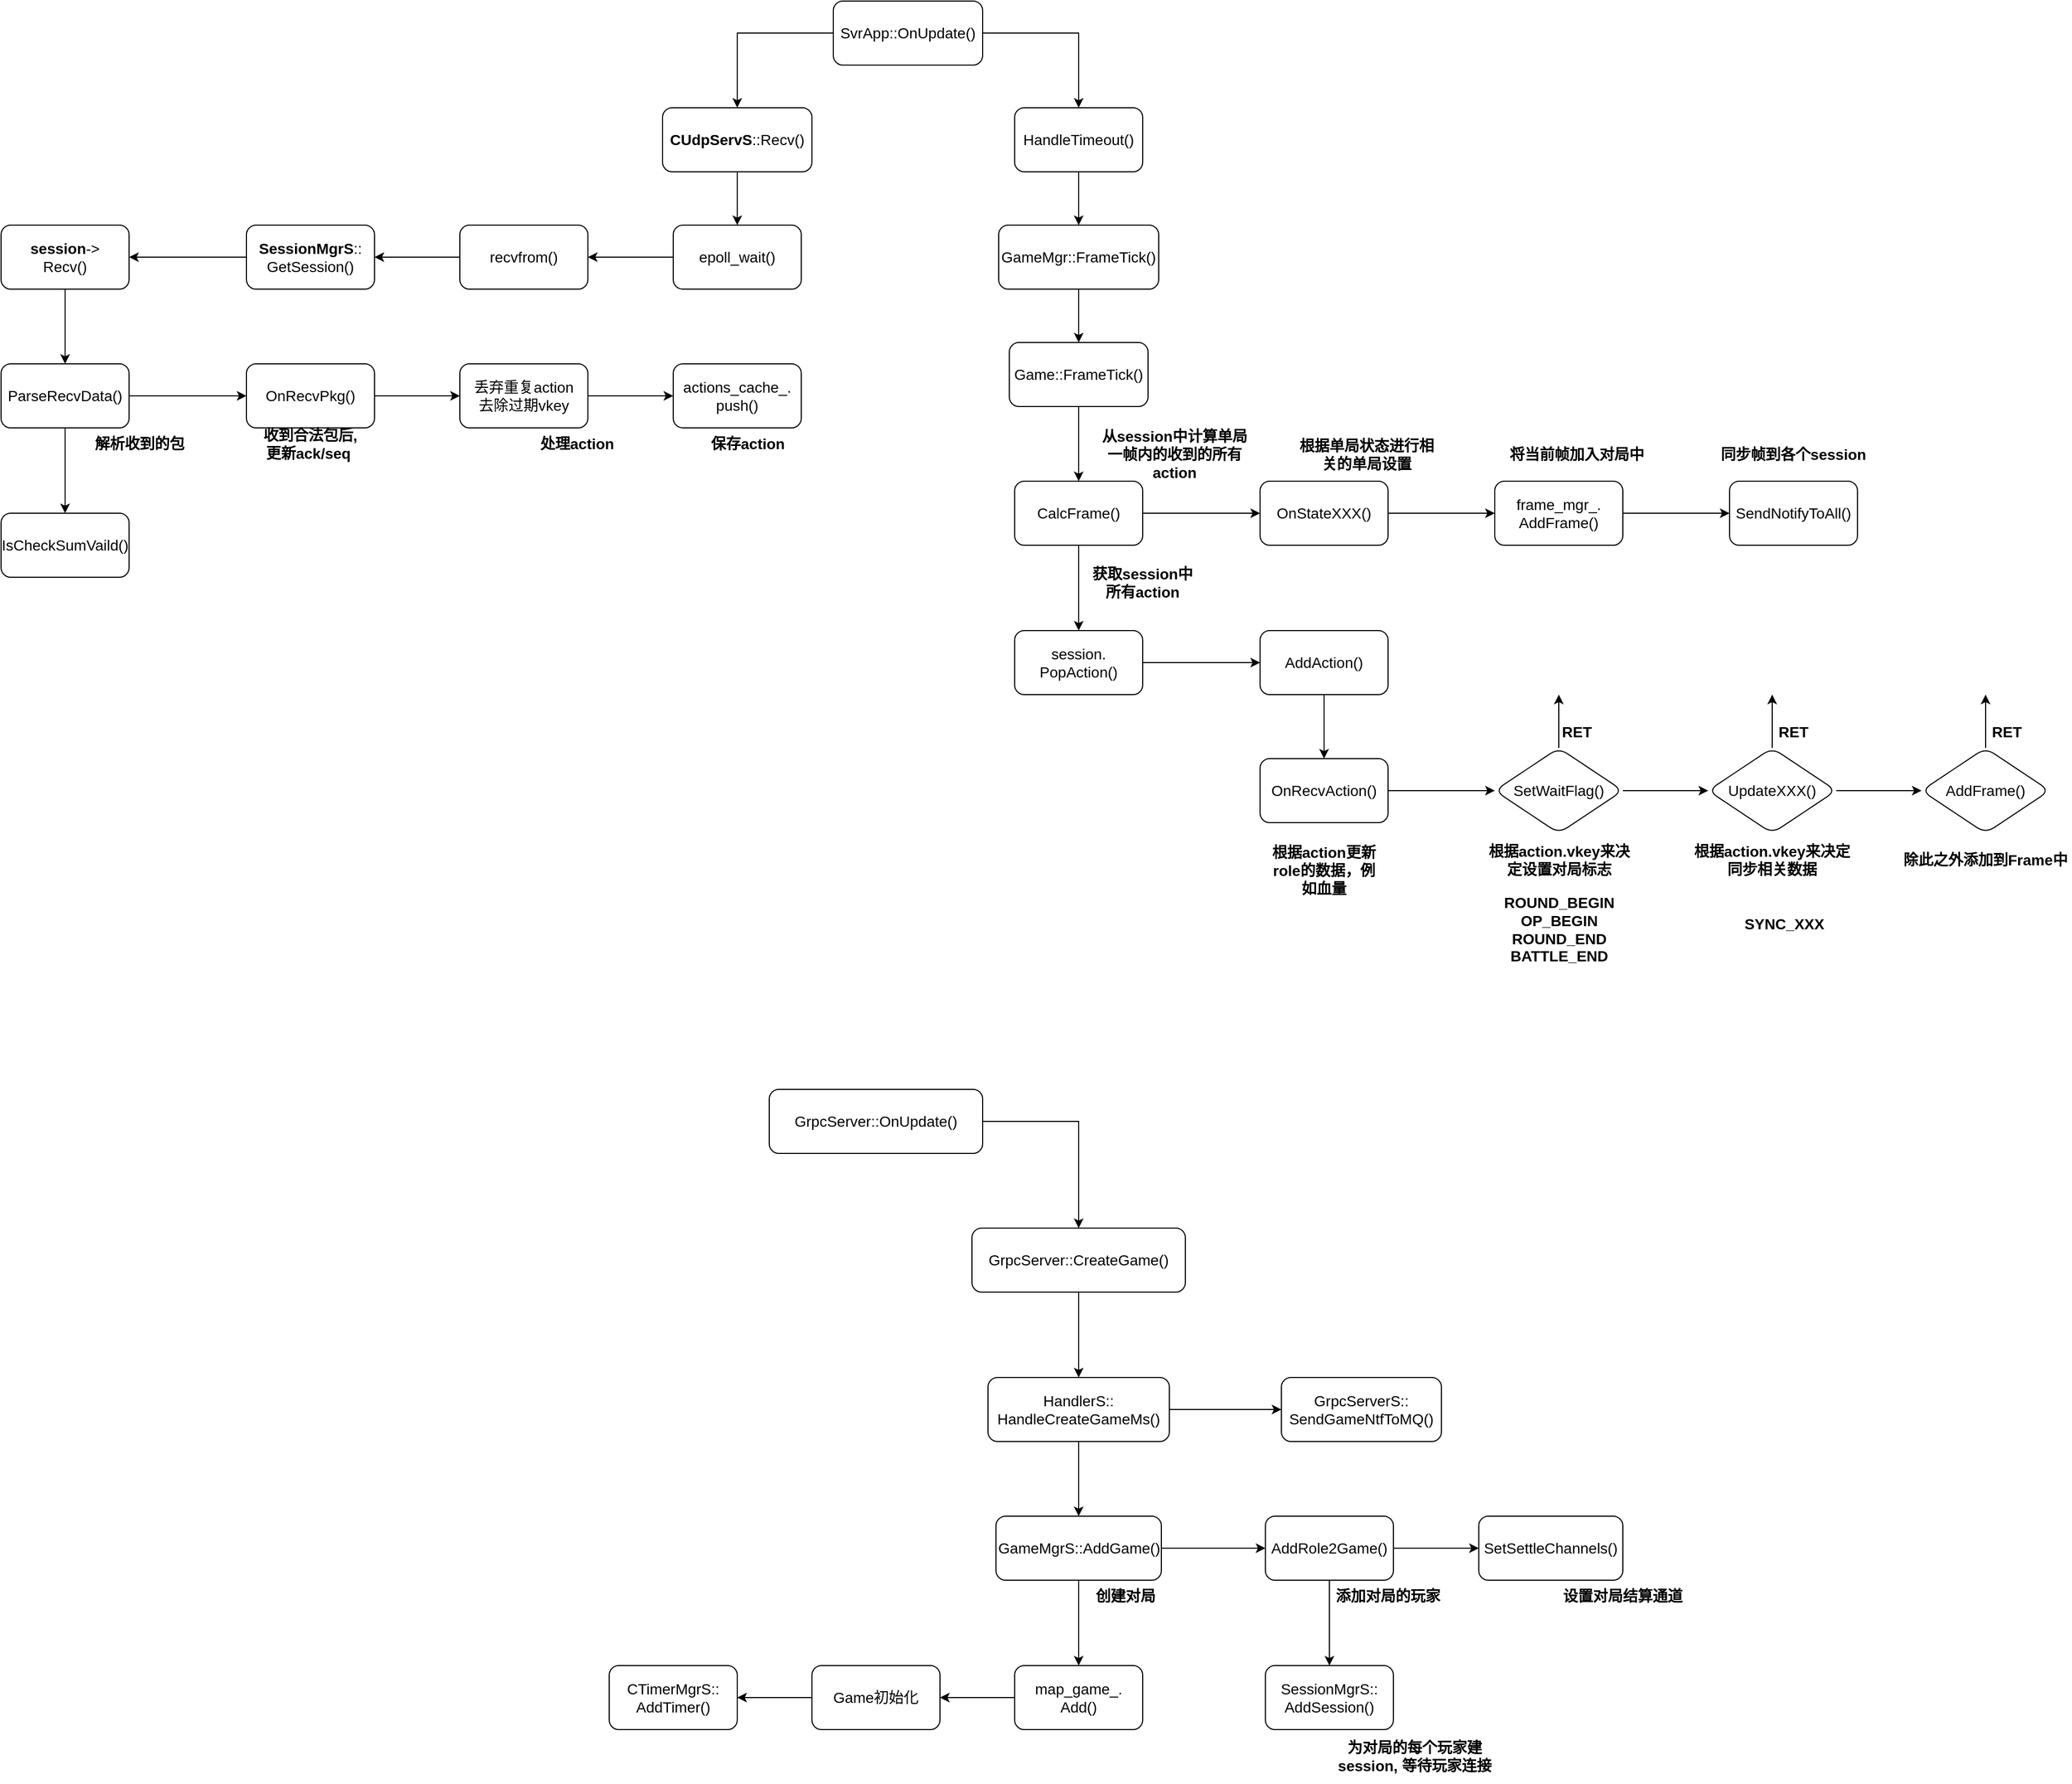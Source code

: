 <mxfile version="13.10.9" type="github">
  <diagram id="Bp6JKUOrYxHD0rqzajSv" name="Page-1">
    <mxGraphModel dx="1789" dy="1593" grid="1" gridSize="10" guides="1" tooltips="1" connect="1" arrows="1" fold="1" page="1" pageScale="1" pageWidth="827" pageHeight="1169" math="0" shadow="0">
      <root>
        <mxCell id="0" />
        <mxCell id="1" parent="0" />
        <mxCell id="sM335oUsd0Nrfm-g1LFZ-3" value="" style="edgeStyle=orthogonalEdgeStyle;rounded=0;orthogonalLoop=1;jettySize=auto;html=1;" edge="1" parent="1" source="sM335oUsd0Nrfm-g1LFZ-1" target="sM335oUsd0Nrfm-g1LFZ-2">
          <mxGeometry relative="1" as="geometry" />
        </mxCell>
        <mxCell id="sM335oUsd0Nrfm-g1LFZ-15" value="" style="edgeStyle=orthogonalEdgeStyle;rounded=0;orthogonalLoop=1;jettySize=auto;html=1;" edge="1" parent="1" source="sM335oUsd0Nrfm-g1LFZ-1" target="sM335oUsd0Nrfm-g1LFZ-14">
          <mxGeometry relative="1" as="geometry" />
        </mxCell>
        <mxCell id="sM335oUsd0Nrfm-g1LFZ-1" value="&lt;font style=&quot;font-size: 14px&quot;&gt;SvrApp::OnUpdate()&lt;/font&gt;" style="rounded=1;whiteSpace=wrap;html=1;" vertex="1" parent="1">
          <mxGeometry x="90" y="380" width="140" height="60" as="geometry" />
        </mxCell>
        <mxCell id="sM335oUsd0Nrfm-g1LFZ-5" value="" style="edgeStyle=orthogonalEdgeStyle;rounded=0;orthogonalLoop=1;jettySize=auto;html=1;" edge="1" parent="1" source="sM335oUsd0Nrfm-g1LFZ-2" target="sM335oUsd0Nrfm-g1LFZ-4">
          <mxGeometry relative="1" as="geometry" />
        </mxCell>
        <mxCell id="sM335oUsd0Nrfm-g1LFZ-2" value="&lt;font style=&quot;font-size: 14px&quot;&gt;HandleTimeout()&lt;/font&gt;" style="whiteSpace=wrap;html=1;rounded=1;" vertex="1" parent="1">
          <mxGeometry x="260" y="480" width="120" height="60" as="geometry" />
        </mxCell>
        <mxCell id="sM335oUsd0Nrfm-g1LFZ-7" value="" style="edgeStyle=orthogonalEdgeStyle;rounded=0;orthogonalLoop=1;jettySize=auto;html=1;" edge="1" parent="1" source="sM335oUsd0Nrfm-g1LFZ-4" target="sM335oUsd0Nrfm-g1LFZ-6">
          <mxGeometry relative="1" as="geometry" />
        </mxCell>
        <mxCell id="sM335oUsd0Nrfm-g1LFZ-4" value="&lt;font style=&quot;font-size: 14px&quot;&gt;GameMgr::FrameTick()&lt;/font&gt;" style="whiteSpace=wrap;html=1;rounded=1;" vertex="1" parent="1">
          <mxGeometry x="245" y="590" width="150" height="60" as="geometry" />
        </mxCell>
        <mxCell id="sM335oUsd0Nrfm-g1LFZ-34" value="" style="edgeStyle=orthogonalEdgeStyle;rounded=0;orthogonalLoop=1;jettySize=auto;html=1;" edge="1" parent="1" source="sM335oUsd0Nrfm-g1LFZ-6" target="sM335oUsd0Nrfm-g1LFZ-8">
          <mxGeometry relative="1" as="geometry" />
        </mxCell>
        <mxCell id="sM335oUsd0Nrfm-g1LFZ-6" value="&lt;font style=&quot;font-size: 14px&quot;&gt;Game::FrameTick()&lt;/font&gt;" style="whiteSpace=wrap;html=1;rounded=1;" vertex="1" parent="1">
          <mxGeometry x="255" y="700" width="130" height="60" as="geometry" />
        </mxCell>
        <mxCell id="sM335oUsd0Nrfm-g1LFZ-10" value="&lt;font style=&quot;font-size: 14px&quot;&gt;从session中计算单局一帧内的收到的所有action&lt;/font&gt;" style="text;html=1;strokeColor=none;fillColor=none;align=center;verticalAlign=middle;whiteSpace=wrap;rounded=0;fontStyle=1" vertex="1" parent="1">
          <mxGeometry x="340" y="790" width="140" height="30" as="geometry" />
        </mxCell>
        <mxCell id="sM335oUsd0Nrfm-g1LFZ-17" value="" style="edgeStyle=orthogonalEdgeStyle;rounded=0;orthogonalLoop=1;jettySize=auto;html=1;" edge="1" parent="1" source="sM335oUsd0Nrfm-g1LFZ-11" target="sM335oUsd0Nrfm-g1LFZ-16">
          <mxGeometry relative="1" as="geometry" />
        </mxCell>
        <mxCell id="sM335oUsd0Nrfm-g1LFZ-11" value="&lt;font style=&quot;font-size: 14px&quot;&gt;OnStateXXX()&lt;/font&gt;" style="whiteSpace=wrap;html=1;rounded=1;" vertex="1" parent="1">
          <mxGeometry x="490" y="830" width="120" height="60" as="geometry" />
        </mxCell>
        <mxCell id="sM335oUsd0Nrfm-g1LFZ-13" value="&lt;span style=&quot;font-size: 14px&quot;&gt;根据单局状态进行相关的单局设置&lt;/span&gt;" style="text;html=1;strokeColor=none;fillColor=none;align=center;verticalAlign=middle;whiteSpace=wrap;rounded=0;fontStyle=1" vertex="1" parent="1">
          <mxGeometry x="520" y="790" width="140" height="30" as="geometry" />
        </mxCell>
        <mxCell id="sM335oUsd0Nrfm-g1LFZ-93" value="" style="edgeStyle=orthogonalEdgeStyle;rounded=0;orthogonalLoop=1;jettySize=auto;html=1;" edge="1" parent="1" source="sM335oUsd0Nrfm-g1LFZ-14" target="sM335oUsd0Nrfm-g1LFZ-92">
          <mxGeometry relative="1" as="geometry" />
        </mxCell>
        <mxCell id="sM335oUsd0Nrfm-g1LFZ-14" value="&lt;font style=&quot;font-size: 14px&quot;&gt;&lt;b&gt;CUdpServS&lt;/b&gt;::Recv()&lt;/font&gt;" style="whiteSpace=wrap;html=1;rounded=1;" vertex="1" parent="1">
          <mxGeometry x="-70" y="480" width="140" height="60" as="geometry" />
        </mxCell>
        <mxCell id="sM335oUsd0Nrfm-g1LFZ-20" value="" style="edgeStyle=orthogonalEdgeStyle;rounded=0;orthogonalLoop=1;jettySize=auto;html=1;" edge="1" parent="1" source="sM335oUsd0Nrfm-g1LFZ-16" target="sM335oUsd0Nrfm-g1LFZ-19">
          <mxGeometry relative="1" as="geometry" />
        </mxCell>
        <mxCell id="sM335oUsd0Nrfm-g1LFZ-18" value="&lt;span style=&quot;font-size: 14px&quot;&gt;将当前帧加入对局中&lt;/span&gt;" style="text;html=1;strokeColor=none;fillColor=none;align=center;verticalAlign=middle;whiteSpace=wrap;rounded=0;fontStyle=1" vertex="1" parent="1">
          <mxGeometry x="717" y="790" width="140" height="30" as="geometry" />
        </mxCell>
        <mxCell id="sM335oUsd0Nrfm-g1LFZ-19" value="&lt;font style=&quot;font-size: 14px&quot;&gt;SendNotifyToAll()&lt;/font&gt;" style="whiteSpace=wrap;html=1;rounded=1;" vertex="1" parent="1">
          <mxGeometry x="930" y="830" width="120" height="60" as="geometry" />
        </mxCell>
        <mxCell id="sM335oUsd0Nrfm-g1LFZ-21" value="&lt;span style=&quot;font-size: 14px&quot;&gt;同步帧到各个session&lt;/span&gt;" style="text;html=1;strokeColor=none;fillColor=none;align=center;verticalAlign=middle;whiteSpace=wrap;rounded=0;fontStyle=1" vertex="1" parent="1">
          <mxGeometry x="920" y="790" width="140" height="30" as="geometry" />
        </mxCell>
        <mxCell id="sM335oUsd0Nrfm-g1LFZ-25" value="" style="edgeStyle=orthogonalEdgeStyle;rounded=0;orthogonalLoop=1;jettySize=auto;html=1;" edge="1" parent="1" source="sM335oUsd0Nrfm-g1LFZ-22" target="sM335oUsd0Nrfm-g1LFZ-24">
          <mxGeometry relative="1" as="geometry" />
        </mxCell>
        <mxCell id="sM335oUsd0Nrfm-g1LFZ-22" value="&lt;font style=&quot;font-size: 14px&quot;&gt;session.&lt;br&gt;PopAction()&lt;/font&gt;" style="whiteSpace=wrap;html=1;rounded=1;" vertex="1" parent="1">
          <mxGeometry x="260" y="970" width="120" height="60" as="geometry" />
        </mxCell>
        <mxCell id="sM335oUsd0Nrfm-g1LFZ-33" value="" style="edgeStyle=orthogonalEdgeStyle;rounded=0;orthogonalLoop=1;jettySize=auto;html=1;" edge="1" parent="1" source="sM335oUsd0Nrfm-g1LFZ-24" target="sM335oUsd0Nrfm-g1LFZ-32">
          <mxGeometry relative="1" as="geometry" />
        </mxCell>
        <mxCell id="sM335oUsd0Nrfm-g1LFZ-24" value="&lt;span style=&quot;font-size: 14px&quot;&gt;AddAction()&lt;/span&gt;" style="whiteSpace=wrap;html=1;rounded=1;" vertex="1" parent="1">
          <mxGeometry x="490" y="970" width="120" height="60" as="geometry" />
        </mxCell>
        <mxCell id="sM335oUsd0Nrfm-g1LFZ-16" value="&lt;font style=&quot;font-size: 14px&quot;&gt;frame_mgr_.&lt;br&gt;AddFrame()&lt;/font&gt;" style="whiteSpace=wrap;html=1;rounded=1;" vertex="1" parent="1">
          <mxGeometry x="710" y="830" width="120" height="60" as="geometry" />
        </mxCell>
        <mxCell id="sM335oUsd0Nrfm-g1LFZ-35" value="" style="edgeStyle=orthogonalEdgeStyle;rounded=0;orthogonalLoop=1;jettySize=auto;html=1;" edge="1" parent="1" source="sM335oUsd0Nrfm-g1LFZ-8" target="sM335oUsd0Nrfm-g1LFZ-11">
          <mxGeometry relative="1" as="geometry" />
        </mxCell>
        <mxCell id="sM335oUsd0Nrfm-g1LFZ-36" value="" style="edgeStyle=orthogonalEdgeStyle;rounded=0;orthogonalLoop=1;jettySize=auto;html=1;" edge="1" parent="1" source="sM335oUsd0Nrfm-g1LFZ-8" target="sM335oUsd0Nrfm-g1LFZ-22">
          <mxGeometry relative="1" as="geometry" />
        </mxCell>
        <mxCell id="sM335oUsd0Nrfm-g1LFZ-8" value="&lt;font style=&quot;font-size: 14px&quot;&gt;CalcFrame()&lt;/font&gt;" style="whiteSpace=wrap;html=1;rounded=1;" vertex="1" parent="1">
          <mxGeometry x="260" y="830" width="120" height="60" as="geometry" />
        </mxCell>
        <mxCell id="sM335oUsd0Nrfm-g1LFZ-31" value="&lt;font style=&quot;font-size: 14px&quot;&gt;获取session中所有action&lt;/font&gt;" style="text;html=1;strokeColor=none;fillColor=none;align=center;verticalAlign=middle;whiteSpace=wrap;rounded=0;fontStyle=1" vertex="1" parent="1">
          <mxGeometry x="330" y="910" width="100" height="30" as="geometry" />
        </mxCell>
        <mxCell id="sM335oUsd0Nrfm-g1LFZ-44" value="" style="edgeStyle=orthogonalEdgeStyle;rounded=0;orthogonalLoop=1;jettySize=auto;html=1;" edge="1" parent="1" source="sM335oUsd0Nrfm-g1LFZ-32" target="sM335oUsd0Nrfm-g1LFZ-43">
          <mxGeometry relative="1" as="geometry" />
        </mxCell>
        <mxCell id="sM335oUsd0Nrfm-g1LFZ-32" value="&lt;font style=&quot;font-size: 14px&quot;&gt;OnRecvAction()&lt;/font&gt;" style="whiteSpace=wrap;html=1;rounded=1;" vertex="1" parent="1">
          <mxGeometry x="490" y="1090" width="120" height="60" as="geometry" />
        </mxCell>
        <mxCell id="sM335oUsd0Nrfm-g1LFZ-37" value="&lt;span style=&quot;font-size: 14px&quot;&gt;根据action更新role的数据，例如血量&lt;/span&gt;" style="text;html=1;strokeColor=none;fillColor=none;align=center;verticalAlign=middle;whiteSpace=wrap;rounded=0;fontStyle=1" vertex="1" parent="1">
          <mxGeometry x="500" y="1170" width="100" height="50" as="geometry" />
        </mxCell>
        <mxCell id="sM335oUsd0Nrfm-g1LFZ-54" value="" style="edgeStyle=orthogonalEdgeStyle;rounded=0;orthogonalLoop=1;jettySize=auto;html=1;" edge="1" parent="1" source="sM335oUsd0Nrfm-g1LFZ-43" target="sM335oUsd0Nrfm-g1LFZ-53">
          <mxGeometry relative="1" as="geometry" />
        </mxCell>
        <mxCell id="sM335oUsd0Nrfm-g1LFZ-43" value="&lt;font style=&quot;font-size: 14px&quot;&gt;SetWaitFlag()&lt;/font&gt;" style="rhombus;whiteSpace=wrap;html=1;rounded=1;" vertex="1" parent="1">
          <mxGeometry x="710" y="1080" width="120" height="80" as="geometry" />
        </mxCell>
        <mxCell id="sM335oUsd0Nrfm-g1LFZ-45" value="&lt;span style=&quot;font-size: 14px&quot;&gt;根据action.vkey来决定设置对局标志&lt;/span&gt;" style="text;html=1;strokeColor=none;fillColor=none;align=center;verticalAlign=middle;whiteSpace=wrap;rounded=0;fontStyle=1" vertex="1" parent="1">
          <mxGeometry x="698.5" y="1160" width="143" height="50" as="geometry" />
        </mxCell>
        <mxCell id="sM335oUsd0Nrfm-g1LFZ-50" value="" style="edgeStyle=orthogonalEdgeStyle;rounded=0;orthogonalLoop=1;jettySize=auto;html=1;" edge="1" parent="1" source="sM335oUsd0Nrfm-g1LFZ-43">
          <mxGeometry relative="1" as="geometry">
            <mxPoint x="560" y="1040" as="sourcePoint" />
            <mxPoint x="770" y="1030" as="targetPoint" />
          </mxGeometry>
        </mxCell>
        <mxCell id="sM335oUsd0Nrfm-g1LFZ-59" value="" style="edgeStyle=orthogonalEdgeStyle;rounded=0;orthogonalLoop=1;jettySize=auto;html=1;" edge="1" parent="1" source="sM335oUsd0Nrfm-g1LFZ-53" target="sM335oUsd0Nrfm-g1LFZ-58">
          <mxGeometry relative="1" as="geometry" />
        </mxCell>
        <mxCell id="sM335oUsd0Nrfm-g1LFZ-53" value="&lt;font style=&quot;font-size: 14px&quot;&gt;UpdateXXX()&lt;/font&gt;" style="rhombus;whiteSpace=wrap;html=1;rounded=1;" vertex="1" parent="1">
          <mxGeometry x="910" y="1080" width="120" height="80" as="geometry" />
        </mxCell>
        <mxCell id="sM335oUsd0Nrfm-g1LFZ-55" value="&lt;span style=&quot;font-size: 14px&quot;&gt;除此之外添加到Frame中&lt;/span&gt;" style="text;html=1;strokeColor=none;fillColor=none;align=center;verticalAlign=middle;whiteSpace=wrap;rounded=0;fontStyle=1" vertex="1" parent="1">
          <mxGeometry x="1090" y="1160" width="160" height="50" as="geometry" />
        </mxCell>
        <mxCell id="sM335oUsd0Nrfm-g1LFZ-56" value="&lt;font&gt;&lt;font style=&quot;font-size: 14px&quot;&gt;ROUND_BEGIN&lt;br&gt;OP_BEGIN&lt;br&gt;ROUND_END&lt;br&gt;BATTLE_END&lt;/font&gt;&lt;br&gt;&lt;/font&gt;" style="text;html=1;strokeColor=none;fillColor=none;align=center;verticalAlign=middle;whiteSpace=wrap;rounded=0;fontStyle=1" vertex="1" parent="1">
          <mxGeometry x="698.5" y="1220" width="143" height="60" as="geometry" />
        </mxCell>
        <mxCell id="sM335oUsd0Nrfm-g1LFZ-58" value="&lt;span style=&quot;font-size: 14px&quot;&gt;AddFrame()&lt;/span&gt;" style="rhombus;whiteSpace=wrap;html=1;rounded=1;" vertex="1" parent="1">
          <mxGeometry x="1110" y="1080" width="120" height="80" as="geometry" />
        </mxCell>
        <mxCell id="sM335oUsd0Nrfm-g1LFZ-60" value="&lt;span style=&quot;font-size: 14px&quot;&gt;根据action.vkey来决定&lt;br&gt;同步相关数据&lt;br&gt;&lt;/span&gt;" style="text;html=1;strokeColor=none;fillColor=none;align=center;verticalAlign=middle;whiteSpace=wrap;rounded=0;fontStyle=1" vertex="1" parent="1">
          <mxGeometry x="890" y="1160" width="160" height="50" as="geometry" />
        </mxCell>
        <mxCell id="sM335oUsd0Nrfm-g1LFZ-61" value="&lt;span style=&quot;font-size: 14px&quot;&gt;SYNC_XXX&lt;/span&gt;" style="text;html=1;strokeColor=none;fillColor=none;align=center;verticalAlign=middle;whiteSpace=wrap;rounded=0;fontStyle=1" vertex="1" parent="1">
          <mxGeometry x="910" y="1220" width="143" height="50" as="geometry" />
        </mxCell>
        <mxCell id="sM335oUsd0Nrfm-g1LFZ-62" value="" style="edgeStyle=orthogonalEdgeStyle;rounded=0;orthogonalLoop=1;jettySize=auto;html=1;exitX=0.5;exitY=0;exitDx=0;exitDy=0;" edge="1" parent="1" source="sM335oUsd0Nrfm-g1LFZ-53">
          <mxGeometry relative="1" as="geometry">
            <mxPoint x="780" y="1090" as="sourcePoint" />
            <mxPoint x="970" y="1030" as="targetPoint" />
          </mxGeometry>
        </mxCell>
        <mxCell id="sM335oUsd0Nrfm-g1LFZ-63" value="" style="endArrow=classic;html=1;exitX=0.5;exitY=0;exitDx=0;exitDy=0;" edge="1" parent="1" source="sM335oUsd0Nrfm-g1LFZ-58">
          <mxGeometry width="50" height="50" relative="1" as="geometry">
            <mxPoint x="1150" y="1030" as="sourcePoint" />
            <mxPoint x="1170" y="1030" as="targetPoint" />
          </mxGeometry>
        </mxCell>
        <mxCell id="sM335oUsd0Nrfm-g1LFZ-64" value="&lt;span style=&quot;font-size: 14px&quot;&gt;RET&lt;/span&gt;" style="text;html=1;strokeColor=none;fillColor=none;align=center;verticalAlign=middle;whiteSpace=wrap;rounded=0;fontStyle=1" vertex="1" parent="1">
          <mxGeometry x="767" y="1050" width="40" height="30" as="geometry" />
        </mxCell>
        <mxCell id="sM335oUsd0Nrfm-g1LFZ-65" value="&lt;span style=&quot;font-size: 14px&quot;&gt;RET&lt;/span&gt;" style="text;html=1;strokeColor=none;fillColor=none;align=center;verticalAlign=middle;whiteSpace=wrap;rounded=0;fontStyle=1" vertex="1" parent="1">
          <mxGeometry x="970" y="1050" width="40" height="30" as="geometry" />
        </mxCell>
        <mxCell id="sM335oUsd0Nrfm-g1LFZ-66" value="&lt;span style=&quot;font-size: 14px&quot;&gt;RET&lt;/span&gt;" style="text;html=1;strokeColor=none;fillColor=none;align=center;verticalAlign=middle;whiteSpace=wrap;rounded=0;fontStyle=1" vertex="1" parent="1">
          <mxGeometry x="1170" y="1050" width="40" height="30" as="geometry" />
        </mxCell>
        <mxCell id="sM335oUsd0Nrfm-g1LFZ-69" value="" style="edgeStyle=orthogonalEdgeStyle;rounded=0;orthogonalLoop=1;jettySize=auto;html=1;exitX=1;exitY=0.5;exitDx=0;exitDy=0;" edge="1" parent="1" source="sM335oUsd0Nrfm-g1LFZ-67" target="sM335oUsd0Nrfm-g1LFZ-68">
          <mxGeometry relative="1" as="geometry" />
        </mxCell>
        <mxCell id="sM335oUsd0Nrfm-g1LFZ-67" value="&lt;font style=&quot;font-size: 14px&quot;&gt;GrpcServer::OnUpdate()&lt;/font&gt;" style="rounded=1;whiteSpace=wrap;html=1;" vertex="1" parent="1">
          <mxGeometry x="30" y="1400" width="200" height="60" as="geometry" />
        </mxCell>
        <mxCell id="sM335oUsd0Nrfm-g1LFZ-71" value="" style="edgeStyle=orthogonalEdgeStyle;rounded=0;orthogonalLoop=1;jettySize=auto;html=1;" edge="1" parent="1" source="sM335oUsd0Nrfm-g1LFZ-68" target="sM335oUsd0Nrfm-g1LFZ-70">
          <mxGeometry relative="1" as="geometry" />
        </mxCell>
        <mxCell id="sM335oUsd0Nrfm-g1LFZ-68" value="&lt;font style=&quot;font-size: 14px&quot;&gt;GrpcServer::CreateGame()&lt;/font&gt;" style="rounded=1;whiteSpace=wrap;html=1;" vertex="1" parent="1">
          <mxGeometry x="220" y="1530" width="200" height="60" as="geometry" />
        </mxCell>
        <mxCell id="sM335oUsd0Nrfm-g1LFZ-73" value="" style="edgeStyle=orthogonalEdgeStyle;rounded=0;orthogonalLoop=1;jettySize=auto;html=1;" edge="1" parent="1" source="sM335oUsd0Nrfm-g1LFZ-70" target="sM335oUsd0Nrfm-g1LFZ-72">
          <mxGeometry relative="1" as="geometry" />
        </mxCell>
        <mxCell id="sM335oUsd0Nrfm-g1LFZ-85" value="" style="edgeStyle=orthogonalEdgeStyle;rounded=0;orthogonalLoop=1;jettySize=auto;html=1;" edge="1" parent="1" source="sM335oUsd0Nrfm-g1LFZ-70" target="sM335oUsd0Nrfm-g1LFZ-84">
          <mxGeometry relative="1" as="geometry" />
        </mxCell>
        <mxCell id="sM335oUsd0Nrfm-g1LFZ-70" value="&lt;font style=&quot;font-size: 14px&quot;&gt;HandlerS::&lt;br&gt;HandleCreateGameMs()&lt;/font&gt;" style="whiteSpace=wrap;html=1;rounded=1;" vertex="1" parent="1">
          <mxGeometry x="235" y="1670" width="170" height="60" as="geometry" />
        </mxCell>
        <mxCell id="sM335oUsd0Nrfm-g1LFZ-75" value="" style="edgeStyle=orthogonalEdgeStyle;rounded=0;orthogonalLoop=1;jettySize=auto;html=1;" edge="1" parent="1" source="sM335oUsd0Nrfm-g1LFZ-72" target="sM335oUsd0Nrfm-g1LFZ-74">
          <mxGeometry relative="1" as="geometry" />
        </mxCell>
        <mxCell id="sM335oUsd0Nrfm-g1LFZ-81" value="" style="edgeStyle=orthogonalEdgeStyle;rounded=0;orthogonalLoop=1;jettySize=auto;html=1;" edge="1" parent="1" source="sM335oUsd0Nrfm-g1LFZ-72" target="sM335oUsd0Nrfm-g1LFZ-80">
          <mxGeometry relative="1" as="geometry" />
        </mxCell>
        <mxCell id="sM335oUsd0Nrfm-g1LFZ-72" value="&lt;font style=&quot;font-size: 14px&quot;&gt;GameMgrS::AddGame()&lt;/font&gt;" style="whiteSpace=wrap;html=1;rounded=1;" vertex="1" parent="1">
          <mxGeometry x="242.5" y="1800" width="155" height="60" as="geometry" />
        </mxCell>
        <mxCell id="sM335oUsd0Nrfm-g1LFZ-77" value="" style="edgeStyle=orthogonalEdgeStyle;rounded=0;orthogonalLoop=1;jettySize=auto;html=1;" edge="1" parent="1" source="sM335oUsd0Nrfm-g1LFZ-74" target="sM335oUsd0Nrfm-g1LFZ-76">
          <mxGeometry relative="1" as="geometry" />
        </mxCell>
        <mxCell id="sM335oUsd0Nrfm-g1LFZ-74" value="&lt;font&gt;&lt;span style=&quot;font-size: 14px&quot;&gt;map_game_.&lt;/span&gt;&lt;br&gt;&lt;span style=&quot;font-size: 14px&quot;&gt;Add()&lt;/span&gt;&lt;/font&gt;" style="whiteSpace=wrap;html=1;rounded=1;" vertex="1" parent="1">
          <mxGeometry x="260" y="1940" width="120" height="60" as="geometry" />
        </mxCell>
        <mxCell id="sM335oUsd0Nrfm-g1LFZ-79" value="" style="edgeStyle=orthogonalEdgeStyle;rounded=0;orthogonalLoop=1;jettySize=auto;html=1;" edge="1" parent="1" source="sM335oUsd0Nrfm-g1LFZ-76" target="sM335oUsd0Nrfm-g1LFZ-78">
          <mxGeometry relative="1" as="geometry" />
        </mxCell>
        <mxCell id="sM335oUsd0Nrfm-g1LFZ-76" value="&lt;font style=&quot;font-size: 14px&quot;&gt;Game初始化&lt;/font&gt;" style="whiteSpace=wrap;html=1;rounded=1;" vertex="1" parent="1">
          <mxGeometry x="70" y="1940" width="120" height="60" as="geometry" />
        </mxCell>
        <mxCell id="sM335oUsd0Nrfm-g1LFZ-78" value="&lt;font style=&quot;font-size: 14px&quot;&gt;CTimerMgrS::&lt;br&gt;AddTimer()&lt;/font&gt;" style="whiteSpace=wrap;html=1;rounded=1;" vertex="1" parent="1">
          <mxGeometry x="-120" y="1940" width="120" height="60" as="geometry" />
        </mxCell>
        <mxCell id="sM335oUsd0Nrfm-g1LFZ-83" value="" style="edgeStyle=orthogonalEdgeStyle;rounded=0;orthogonalLoop=1;jettySize=auto;html=1;" edge="1" parent="1" source="sM335oUsd0Nrfm-g1LFZ-80" target="sM335oUsd0Nrfm-g1LFZ-82">
          <mxGeometry relative="1" as="geometry" />
        </mxCell>
        <mxCell id="sM335oUsd0Nrfm-g1LFZ-87" value="" style="edgeStyle=orthogonalEdgeStyle;rounded=0;orthogonalLoop=1;jettySize=auto;html=1;" edge="1" parent="1" source="sM335oUsd0Nrfm-g1LFZ-80" target="sM335oUsd0Nrfm-g1LFZ-86">
          <mxGeometry relative="1" as="geometry" />
        </mxCell>
        <mxCell id="sM335oUsd0Nrfm-g1LFZ-80" value="&lt;font style=&quot;font-size: 14px&quot;&gt;AddRole2Game()&lt;/font&gt;" style="whiteSpace=wrap;html=1;rounded=1;" vertex="1" parent="1">
          <mxGeometry x="495" y="1800" width="120" height="60" as="geometry" />
        </mxCell>
        <mxCell id="sM335oUsd0Nrfm-g1LFZ-82" value="&lt;font style=&quot;font-size: 14px&quot;&gt;SetSettleChannels()&lt;/font&gt;" style="whiteSpace=wrap;html=1;rounded=1;" vertex="1" parent="1">
          <mxGeometry x="695" y="1800" width="135" height="60" as="geometry" />
        </mxCell>
        <mxCell id="sM335oUsd0Nrfm-g1LFZ-84" value="&lt;font style=&quot;font-size: 14px&quot;&gt;GrpcServerS::&lt;br&gt;SendGameNtfToMQ()&lt;/font&gt;" style="whiteSpace=wrap;html=1;rounded=1;" vertex="1" parent="1">
          <mxGeometry x="510" y="1670" width="150" height="60" as="geometry" />
        </mxCell>
        <mxCell id="sM335oUsd0Nrfm-g1LFZ-86" value="&lt;font style=&quot;font-size: 14px&quot;&gt;SessionMgrS::&lt;br&gt;AddSession()&lt;/font&gt;" style="whiteSpace=wrap;html=1;rounded=1;" vertex="1" parent="1">
          <mxGeometry x="495" y="1940" width="120" height="60" as="geometry" />
        </mxCell>
        <mxCell id="sM335oUsd0Nrfm-g1LFZ-88" value="&lt;span style=&quot;font-size: 14px&quot;&gt;添加对局的玩家&lt;/span&gt;" style="text;html=1;strokeColor=none;fillColor=none;align=center;verticalAlign=middle;whiteSpace=wrap;rounded=0;fontStyle=1" vertex="1" parent="1">
          <mxGeometry x="560" y="1850" width="100" height="50" as="geometry" />
        </mxCell>
        <mxCell id="sM335oUsd0Nrfm-g1LFZ-89" value="&lt;span style=&quot;font-size: 14px&quot;&gt;创建对局&lt;/span&gt;" style="text;html=1;strokeColor=none;fillColor=none;align=center;verticalAlign=middle;whiteSpace=wrap;rounded=0;fontStyle=1" vertex="1" parent="1">
          <mxGeometry x="314" y="1850" width="100" height="50" as="geometry" />
        </mxCell>
        <mxCell id="sM335oUsd0Nrfm-g1LFZ-90" value="&lt;span style=&quot;font-size: 14px&quot;&gt;设置对局结算通道&lt;/span&gt;" style="text;html=1;strokeColor=none;fillColor=none;align=center;verticalAlign=middle;whiteSpace=wrap;rounded=0;fontStyle=1" vertex="1" parent="1">
          <mxGeometry x="770" y="1850" width="120" height="50" as="geometry" />
        </mxCell>
        <mxCell id="sM335oUsd0Nrfm-g1LFZ-91" value="&lt;span style=&quot;font-size: 14px&quot;&gt;为对局的每个玩家&lt;/span&gt;&lt;span style=&quot;font-size: 14px&quot;&gt;建session, 等待玩家连接&lt;/span&gt;" style="text;html=1;strokeColor=none;fillColor=none;align=center;verticalAlign=middle;whiteSpace=wrap;rounded=0;fontStyle=1" vertex="1" parent="1">
          <mxGeometry x="560" y="2000" width="150" height="50" as="geometry" />
        </mxCell>
        <mxCell id="sM335oUsd0Nrfm-g1LFZ-95" value="" style="edgeStyle=orthogonalEdgeStyle;rounded=0;orthogonalLoop=1;jettySize=auto;html=1;" edge="1" parent="1" source="sM335oUsd0Nrfm-g1LFZ-92" target="sM335oUsd0Nrfm-g1LFZ-94">
          <mxGeometry relative="1" as="geometry" />
        </mxCell>
        <mxCell id="sM335oUsd0Nrfm-g1LFZ-92" value="&lt;font style=&quot;font-size: 14px&quot;&gt;epoll_wait()&lt;/font&gt;" style="whiteSpace=wrap;html=1;rounded=1;" vertex="1" parent="1">
          <mxGeometry x="-60" y="590" width="120" height="60" as="geometry" />
        </mxCell>
        <mxCell id="sM335oUsd0Nrfm-g1LFZ-97" value="" style="edgeStyle=orthogonalEdgeStyle;rounded=0;orthogonalLoop=1;jettySize=auto;html=1;" edge="1" parent="1" source="sM335oUsd0Nrfm-g1LFZ-94" target="sM335oUsd0Nrfm-g1LFZ-96">
          <mxGeometry relative="1" as="geometry" />
        </mxCell>
        <mxCell id="sM335oUsd0Nrfm-g1LFZ-94" value="&lt;font style=&quot;font-size: 14px&quot;&gt;recvfrom()&lt;/font&gt;" style="whiteSpace=wrap;html=1;rounded=1;" vertex="1" parent="1">
          <mxGeometry x="-260" y="590" width="120" height="60" as="geometry" />
        </mxCell>
        <mxCell id="sM335oUsd0Nrfm-g1LFZ-99" value="" style="edgeStyle=orthogonalEdgeStyle;rounded=0;orthogonalLoop=1;jettySize=auto;html=1;" edge="1" parent="1" source="sM335oUsd0Nrfm-g1LFZ-96" target="sM335oUsd0Nrfm-g1LFZ-98">
          <mxGeometry relative="1" as="geometry" />
        </mxCell>
        <mxCell id="sM335oUsd0Nrfm-g1LFZ-96" value="&lt;font style=&quot;font-size: 14px&quot;&gt;&lt;b&gt;SessionMgrS&lt;/b&gt;::&lt;br&gt;GetSession()&lt;/font&gt;" style="whiteSpace=wrap;html=1;rounded=1;" vertex="1" parent="1">
          <mxGeometry x="-460" y="590" width="120" height="60" as="geometry" />
        </mxCell>
        <mxCell id="sM335oUsd0Nrfm-g1LFZ-101" value="" style="edgeStyle=orthogonalEdgeStyle;rounded=0;orthogonalLoop=1;jettySize=auto;html=1;" edge="1" parent="1" source="sM335oUsd0Nrfm-g1LFZ-98" target="sM335oUsd0Nrfm-g1LFZ-100">
          <mxGeometry relative="1" as="geometry" />
        </mxCell>
        <mxCell id="sM335oUsd0Nrfm-g1LFZ-98" value="&lt;font style=&quot;font-size: 14px&quot;&gt;&lt;b&gt;session&lt;/b&gt;-&amp;gt;&lt;br&gt;Recv()&lt;/font&gt;" style="whiteSpace=wrap;html=1;rounded=1;" vertex="1" parent="1">
          <mxGeometry x="-690" y="590" width="120" height="60" as="geometry" />
        </mxCell>
        <mxCell id="sM335oUsd0Nrfm-g1LFZ-104" value="" style="edgeStyle=orthogonalEdgeStyle;rounded=0;orthogonalLoop=1;jettySize=auto;html=1;" edge="1" parent="1" source="sM335oUsd0Nrfm-g1LFZ-100" target="sM335oUsd0Nrfm-g1LFZ-103">
          <mxGeometry relative="1" as="geometry" />
        </mxCell>
        <mxCell id="sM335oUsd0Nrfm-g1LFZ-116" value="" style="edgeStyle=orthogonalEdgeStyle;rounded=0;orthogonalLoop=1;jettySize=auto;html=1;" edge="1" parent="1" source="sM335oUsd0Nrfm-g1LFZ-100" target="sM335oUsd0Nrfm-g1LFZ-115">
          <mxGeometry relative="1" as="geometry" />
        </mxCell>
        <mxCell id="sM335oUsd0Nrfm-g1LFZ-100" value="&lt;font style=&quot;font-size: 14px&quot;&gt;ParseRecvData()&lt;/font&gt;" style="whiteSpace=wrap;html=1;rounded=1;" vertex="1" parent="1">
          <mxGeometry x="-690" y="720" width="120" height="60" as="geometry" />
        </mxCell>
        <mxCell id="sM335oUsd0Nrfm-g1LFZ-102" value="&lt;font style=&quot;font-size: 14px&quot;&gt;解析收到的包&lt;/font&gt;" style="text;html=1;strokeColor=none;fillColor=none;align=center;verticalAlign=middle;whiteSpace=wrap;rounded=0;fontStyle=1" vertex="1" parent="1">
          <mxGeometry x="-610" y="780" width="100" height="30" as="geometry" />
        </mxCell>
        <mxCell id="sM335oUsd0Nrfm-g1LFZ-103" value="&lt;font style=&quot;font-size: 14px&quot;&gt;OnRecvPkg()&lt;/font&gt;" style="whiteSpace=wrap;html=1;rounded=1;" vertex="1" parent="1">
          <mxGeometry x="-460" y="720" width="120" height="60" as="geometry" />
        </mxCell>
        <mxCell id="sM335oUsd0Nrfm-g1LFZ-105" value="&lt;font style=&quot;font-size: 14px&quot;&gt;收到合法包后, 更新ack/seq&amp;nbsp;&lt;/font&gt;" style="text;html=1;strokeColor=none;fillColor=none;align=center;verticalAlign=middle;whiteSpace=wrap;rounded=0;fontStyle=1" vertex="1" parent="1">
          <mxGeometry x="-450" y="780" width="100" height="30" as="geometry" />
        </mxCell>
        <mxCell id="sM335oUsd0Nrfm-g1LFZ-110" value="" style="edgeStyle=orthogonalEdgeStyle;rounded=0;orthogonalLoop=1;jettySize=auto;html=1;" edge="1" parent="1" source="sM335oUsd0Nrfm-g1LFZ-103" target="sM335oUsd0Nrfm-g1LFZ-109">
          <mxGeometry relative="1" as="geometry">
            <mxPoint x="-210.0" y="750" as="sourcePoint" />
          </mxGeometry>
        </mxCell>
        <mxCell id="sM335oUsd0Nrfm-g1LFZ-112" value="" style="edgeStyle=orthogonalEdgeStyle;rounded=0;orthogonalLoop=1;jettySize=auto;html=1;" edge="1" parent="1" source="sM335oUsd0Nrfm-g1LFZ-109" target="sM335oUsd0Nrfm-g1LFZ-111">
          <mxGeometry relative="1" as="geometry" />
        </mxCell>
        <mxCell id="sM335oUsd0Nrfm-g1LFZ-109" value="&lt;font style=&quot;font-size: 14px&quot;&gt;丢弃重复action&lt;br&gt;去除过期vkey&lt;/font&gt;" style="whiteSpace=wrap;html=1;rounded=1;" vertex="1" parent="1">
          <mxGeometry x="-260" y="720" width="120" height="60" as="geometry" />
        </mxCell>
        <mxCell id="sM335oUsd0Nrfm-g1LFZ-111" value="&lt;span style=&quot;font-size: 14px&quot;&gt;actions_cache_.&lt;/span&gt;&lt;br style=&quot;font-size: 14px&quot;&gt;&lt;span style=&quot;font-size: 14px&quot;&gt;push()&lt;/span&gt;" style="whiteSpace=wrap;html=1;rounded=1;" vertex="1" parent="1">
          <mxGeometry x="-60" y="720" width="120" height="60" as="geometry" />
        </mxCell>
        <mxCell id="sM335oUsd0Nrfm-g1LFZ-113" value="&lt;font style=&quot;font-size: 14px&quot;&gt;处理action&lt;/font&gt;" style="text;html=1;strokeColor=none;fillColor=none;align=center;verticalAlign=middle;whiteSpace=wrap;rounded=0;fontStyle=1" vertex="1" parent="1">
          <mxGeometry x="-200" y="780" width="100" height="30" as="geometry" />
        </mxCell>
        <mxCell id="sM335oUsd0Nrfm-g1LFZ-114" value="&lt;font style=&quot;font-size: 14px&quot;&gt;保存action&lt;/font&gt;" style="text;html=1;strokeColor=none;fillColor=none;align=center;verticalAlign=middle;whiteSpace=wrap;rounded=0;fontStyle=1" vertex="1" parent="1">
          <mxGeometry x="-40" y="780" width="100" height="30" as="geometry" />
        </mxCell>
        <mxCell id="sM335oUsd0Nrfm-g1LFZ-115" value="&lt;font style=&quot;font-size: 14px&quot;&gt;IsCheckSumVaild()&lt;/font&gt;" style="whiteSpace=wrap;html=1;rounded=1;" vertex="1" parent="1">
          <mxGeometry x="-690" y="860" width="120" height="60" as="geometry" />
        </mxCell>
      </root>
    </mxGraphModel>
  </diagram>
</mxfile>
